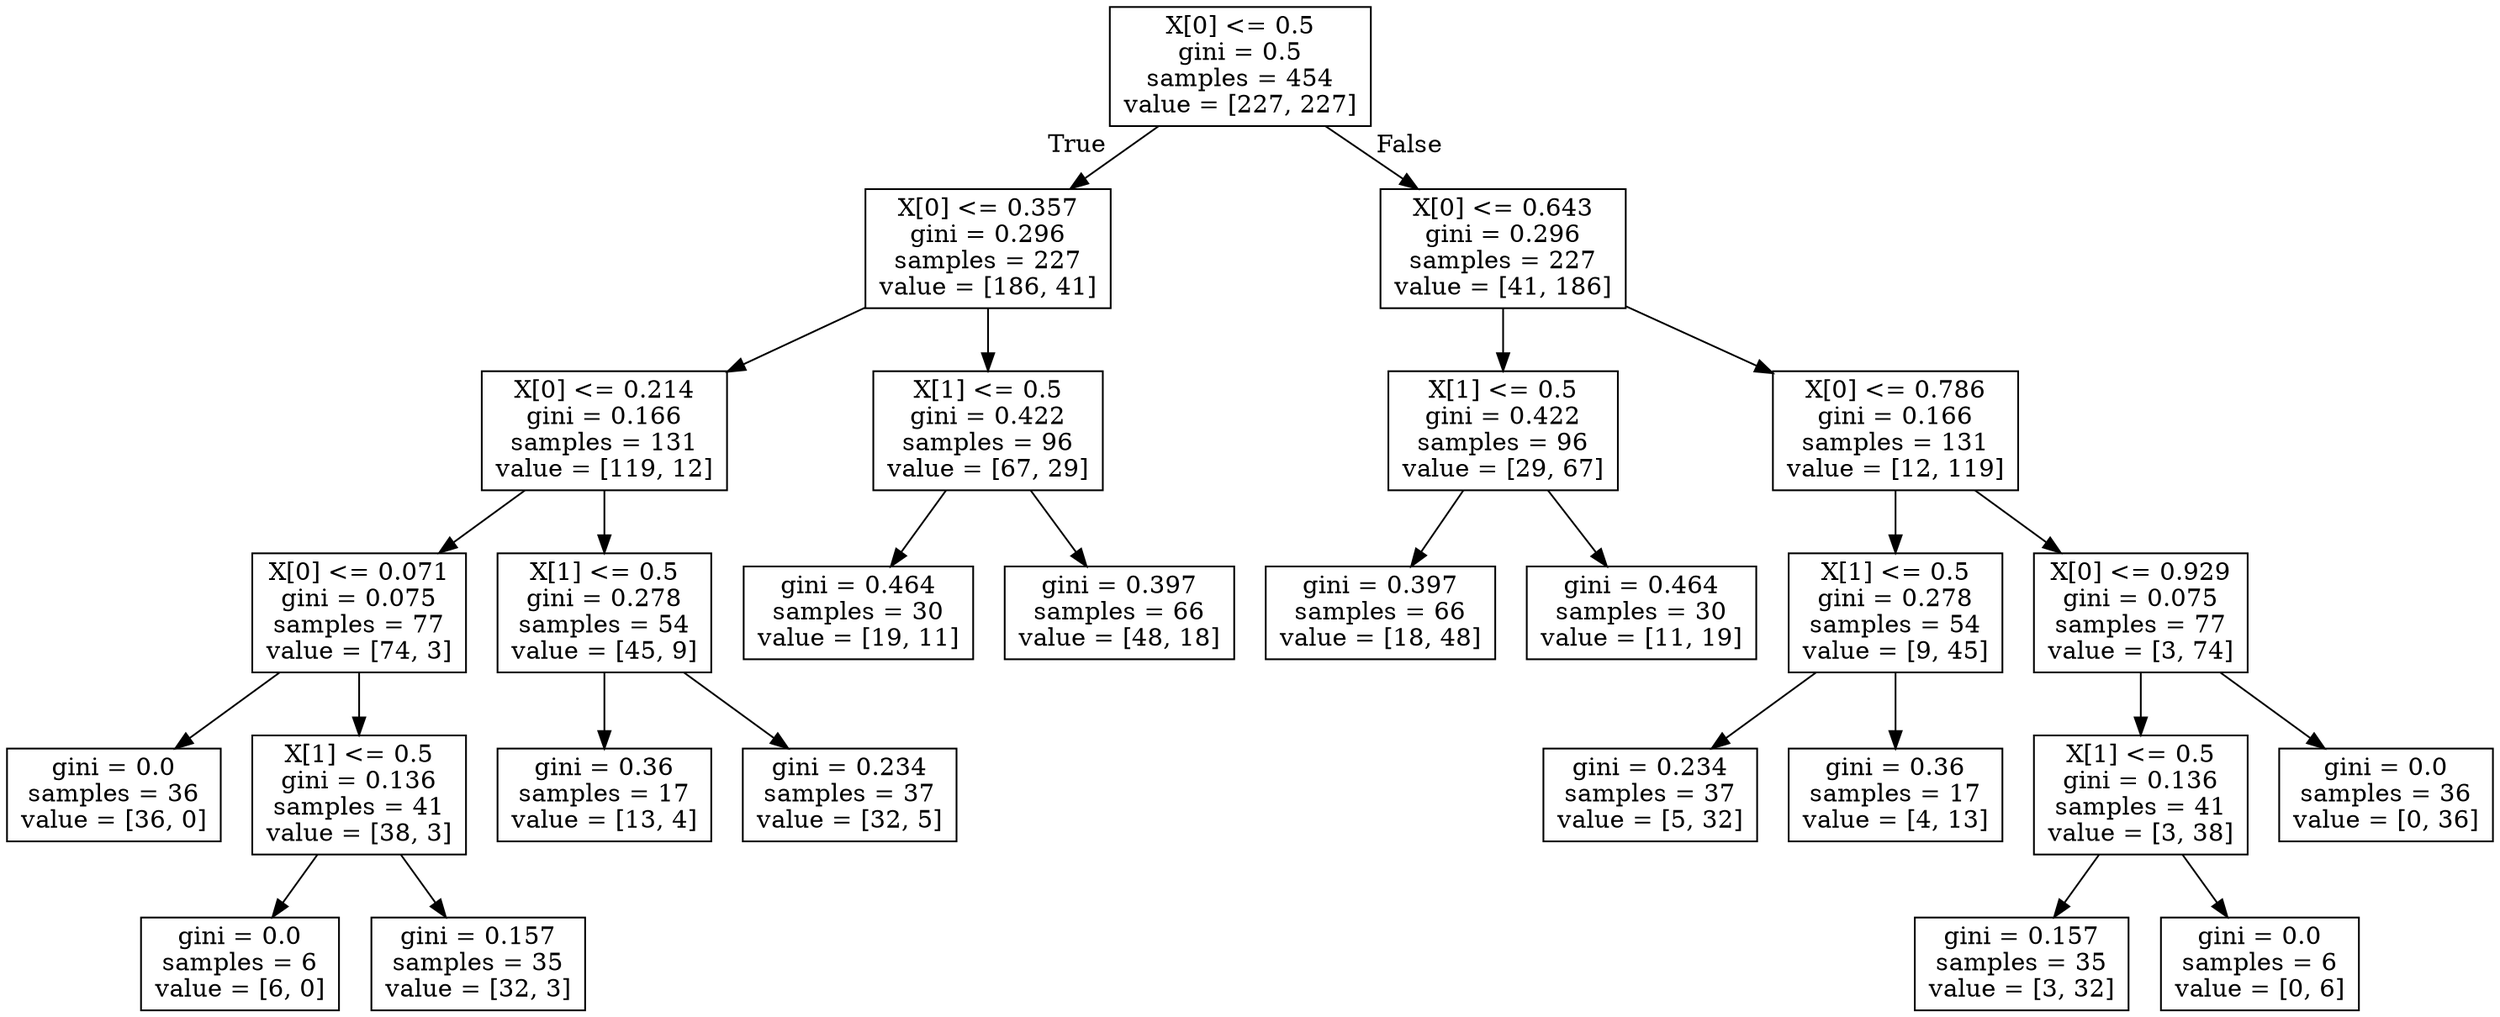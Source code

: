 digraph Tree {
node [shape=box] ;
0 [label="X[0] <= 0.5\ngini = 0.5\nsamples = 454\nvalue = [227, 227]"] ;
1 [label="X[0] <= 0.357\ngini = 0.296\nsamples = 227\nvalue = [186, 41]"] ;
0 -> 1 [labeldistance=2.5, labelangle=45, headlabel="True"] ;
2 [label="X[0] <= 0.214\ngini = 0.166\nsamples = 131\nvalue = [119, 12]"] ;
1 -> 2 ;
3 [label="X[0] <= 0.071\ngini = 0.075\nsamples = 77\nvalue = [74, 3]"] ;
2 -> 3 ;
4 [label="gini = 0.0\nsamples = 36\nvalue = [36, 0]"] ;
3 -> 4 ;
5 [label="X[1] <= 0.5\ngini = 0.136\nsamples = 41\nvalue = [38, 3]"] ;
3 -> 5 ;
6 [label="gini = 0.0\nsamples = 6\nvalue = [6, 0]"] ;
5 -> 6 ;
7 [label="gini = 0.157\nsamples = 35\nvalue = [32, 3]"] ;
5 -> 7 ;
8 [label="X[1] <= 0.5\ngini = 0.278\nsamples = 54\nvalue = [45, 9]"] ;
2 -> 8 ;
9 [label="gini = 0.36\nsamples = 17\nvalue = [13, 4]"] ;
8 -> 9 ;
10 [label="gini = 0.234\nsamples = 37\nvalue = [32, 5]"] ;
8 -> 10 ;
11 [label="X[1] <= 0.5\ngini = 0.422\nsamples = 96\nvalue = [67, 29]"] ;
1 -> 11 ;
12 [label="gini = 0.464\nsamples = 30\nvalue = [19, 11]"] ;
11 -> 12 ;
13 [label="gini = 0.397\nsamples = 66\nvalue = [48, 18]"] ;
11 -> 13 ;
14 [label="X[0] <= 0.643\ngini = 0.296\nsamples = 227\nvalue = [41, 186]"] ;
0 -> 14 [labeldistance=2.5, labelangle=-45, headlabel="False"] ;
15 [label="X[1] <= 0.5\ngini = 0.422\nsamples = 96\nvalue = [29, 67]"] ;
14 -> 15 ;
16 [label="gini = 0.397\nsamples = 66\nvalue = [18, 48]"] ;
15 -> 16 ;
17 [label="gini = 0.464\nsamples = 30\nvalue = [11, 19]"] ;
15 -> 17 ;
18 [label="X[0] <= 0.786\ngini = 0.166\nsamples = 131\nvalue = [12, 119]"] ;
14 -> 18 ;
19 [label="X[1] <= 0.5\ngini = 0.278\nsamples = 54\nvalue = [9, 45]"] ;
18 -> 19 ;
20 [label="gini = 0.234\nsamples = 37\nvalue = [5, 32]"] ;
19 -> 20 ;
21 [label="gini = 0.36\nsamples = 17\nvalue = [4, 13]"] ;
19 -> 21 ;
22 [label="X[0] <= 0.929\ngini = 0.075\nsamples = 77\nvalue = [3, 74]"] ;
18 -> 22 ;
23 [label="X[1] <= 0.5\ngini = 0.136\nsamples = 41\nvalue = [3, 38]"] ;
22 -> 23 ;
24 [label="gini = 0.157\nsamples = 35\nvalue = [3, 32]"] ;
23 -> 24 ;
25 [label="gini = 0.0\nsamples = 6\nvalue = [0, 6]"] ;
23 -> 25 ;
26 [label="gini = 0.0\nsamples = 36\nvalue = [0, 36]"] ;
22 -> 26 ;
}
